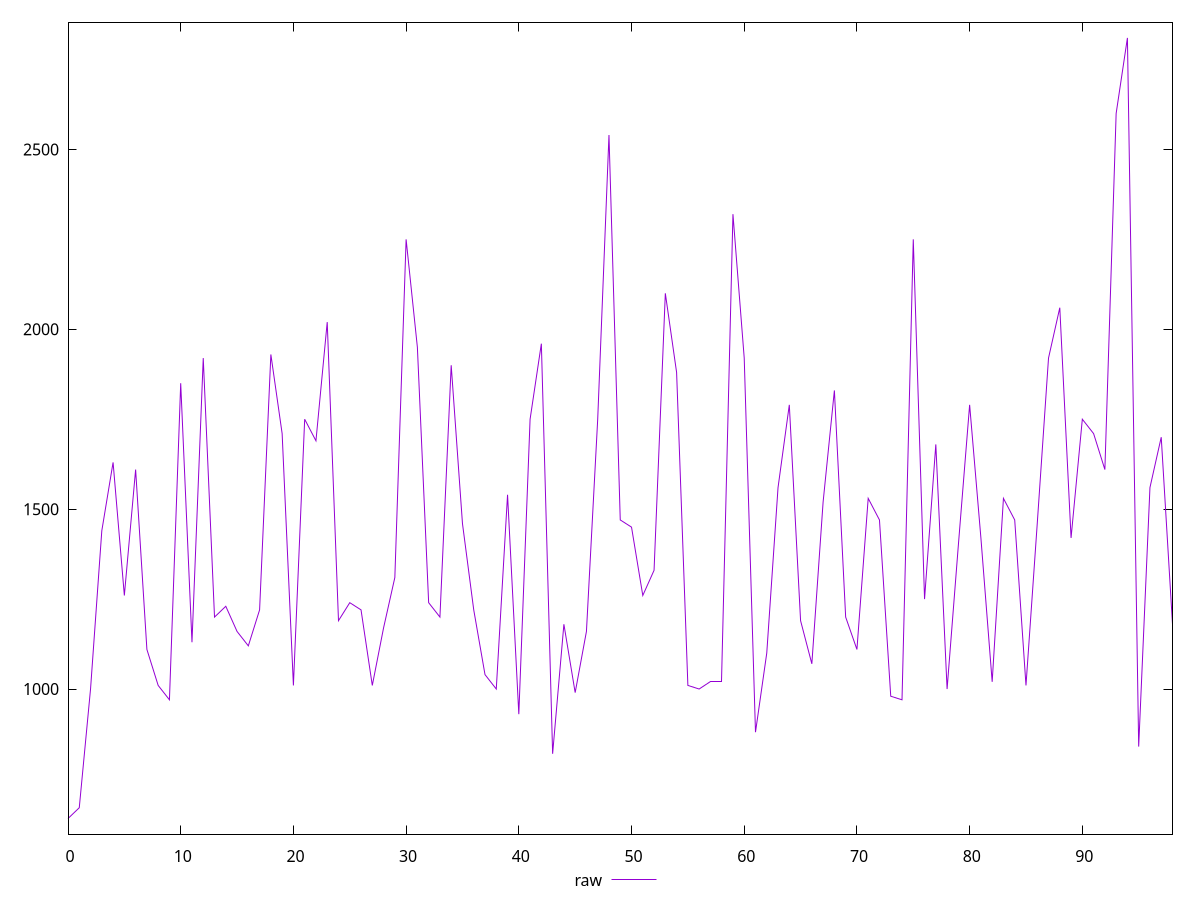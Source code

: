 reset

$raw <<EOF
0 640
1 670
2 1000
3 1440
4 1630
5 1260
6 1610
7 1110
8 1010
9 970
10 1850
11 1130
12 1920
13 1200
14 1230
15 1160
16 1120
17 1220
18 1930
19 1710
20 1010
21 1750
22 1690
23 2020
24 1190
25 1240
26 1220
27 1010
28 1170
29 1310
30 2250
31 1950
32 1240
33 1200
34 1900
35 1460
36 1220
37 1040
38 1000
39 1540
40 930
41 1750
42 1960
43 820
44 1180
45 990
46 1160
47 1750
48 2540
49 1470
50 1450
51 1260
52 1330
53 2100
54 1880
55 1010
56 1000
57 1020
58 1020
59 2320
60 1920
61 880
62 1100
63 1560
64 1790
65 1190
66 1070
67 1520
68 1830
69 1200
70 1110
71 1530
72 1470
73 980
74 970
75 2250
76 1250
77 1680
78 1000
79 1400
80 1790
81 1420
82 1020
83 1530
84 1470
85 1010
86 1460
87 1920
88 2060
89 1420
90 1750
91 1710
92 1610
93 2600
94 2810
95 840
96 1560
97 1700
98 1180
EOF

set key outside below
set xrange [0:98]
set yrange [596.6:2853.4]
set trange [596.6:2853.4]
set terminal svg size 640, 500 enhanced background rgb 'white'
set output "reports/report_00027_2021-02-24T12-40-31.850Z/uses-http2/samples/card/raw/values.svg"

plot $raw title "raw" with line

reset
